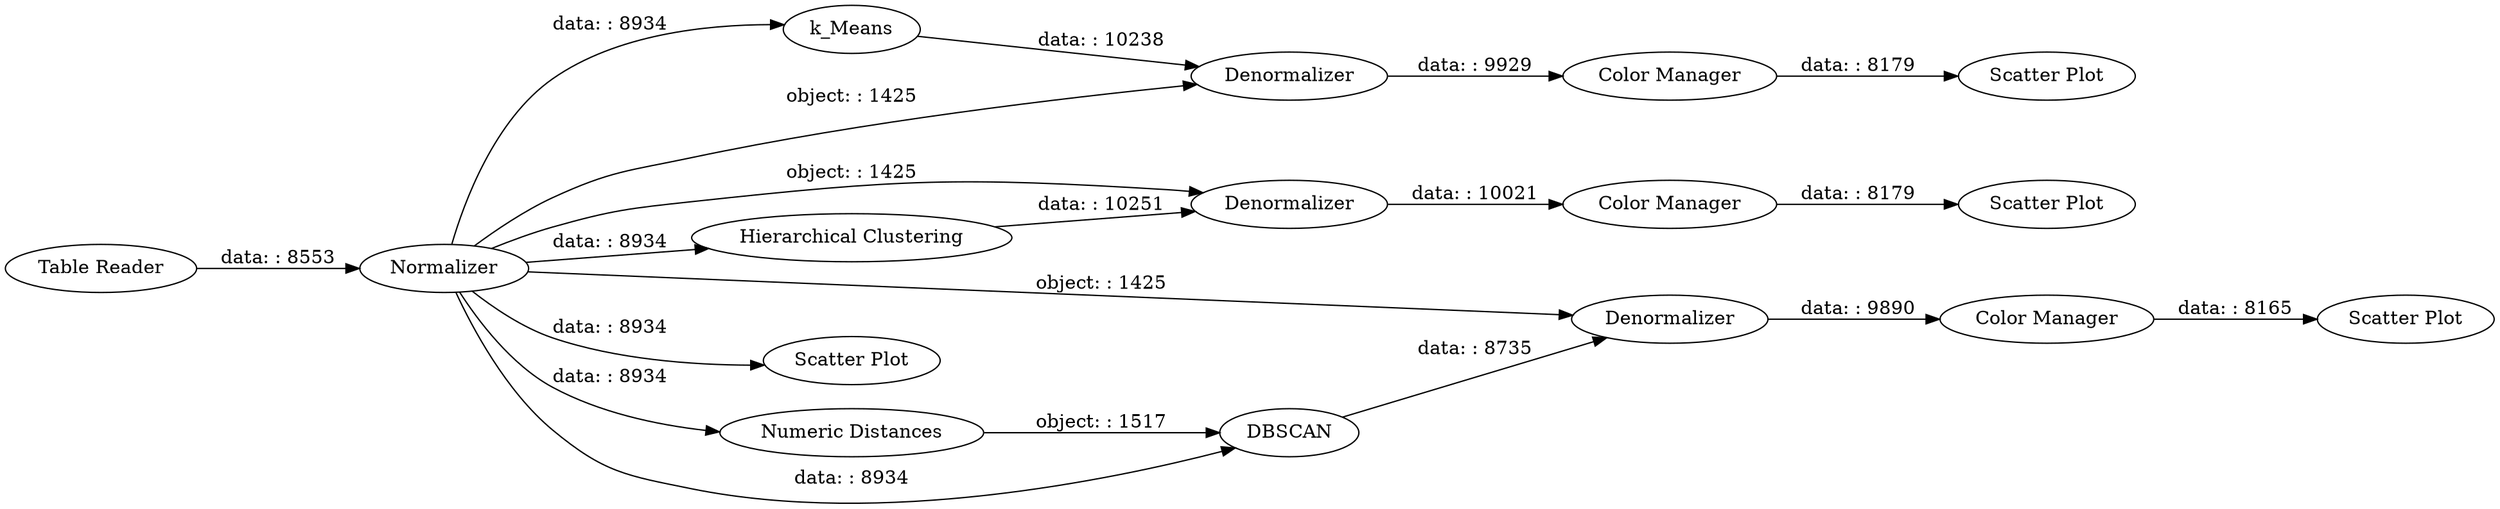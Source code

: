 digraph {
	"-4752100280034379919_1" [label="Table Reader"]
	"-4752100280034379919_140" [label=Normalizer]
	"-4752100280034379919_147" [label="Scatter Plot"]
	"-4752100280034379919_141" [label=Denormalizer]
	"-4752100280034379919_146" [label="Color Manager"]
	"-4752100280034379919_145" [label=Denormalizer]
	"-4752100280034379919_142" [label="Color Manager"]
	"-4752100280034379919_143" [label="Scatter Plot"]
	"-4752100280034379919_135" [label=k_Means]
	"-4752100280034379919_149" [label=Denormalizer]
	"-4752100280034379919_152" [label="Numeric Distances"]
	"-4752100280034379919_154" [label="Scatter Plot"]
	"-4752100280034379919_151" [label="Scatter Plot"]
	"-4752100280034379919_144" [label="Hierarchical Clustering"]
	"-4752100280034379919_148" [label=DBSCAN]
	"-4752100280034379919_150" [label="Color Manager"]
	"-4752100280034379919_144" -> "-4752100280034379919_145" [label="data: : 10251"]
	"-4752100280034379919_145" -> "-4752100280034379919_146" [label="data: : 10021"]
	"-4752100280034379919_142" -> "-4752100280034379919_143" [label="data: : 8179"]
	"-4752100280034379919_135" -> "-4752100280034379919_141" [label="data: : 10238"]
	"-4752100280034379919_140" -> "-4752100280034379919_135" [label="data: : 8934"]
	"-4752100280034379919_149" -> "-4752100280034379919_150" [label="data: : 9890"]
	"-4752100280034379919_140" -> "-4752100280034379919_144" [label="data: : 8934"]
	"-4752100280034379919_152" -> "-4752100280034379919_148" [label="object: : 1517"]
	"-4752100280034379919_1" -> "-4752100280034379919_140" [label="data: : 8553"]
	"-4752100280034379919_150" -> "-4752100280034379919_151" [label="data: : 8165"]
	"-4752100280034379919_146" -> "-4752100280034379919_147" [label="data: : 8179"]
	"-4752100280034379919_140" -> "-4752100280034379919_149" [label="object: : 1425"]
	"-4752100280034379919_140" -> "-4752100280034379919_148" [label="data: : 8934"]
	"-4752100280034379919_141" -> "-4752100280034379919_142" [label="data: : 9929"]
	"-4752100280034379919_140" -> "-4752100280034379919_141" [label="object: : 1425"]
	"-4752100280034379919_140" -> "-4752100280034379919_152" [label="data: : 8934"]
	"-4752100280034379919_148" -> "-4752100280034379919_149" [label="data: : 8735"]
	"-4752100280034379919_140" -> "-4752100280034379919_145" [label="object: : 1425"]
	"-4752100280034379919_140" -> "-4752100280034379919_154" [label="data: : 8934"]
	rankdir=LR
}
